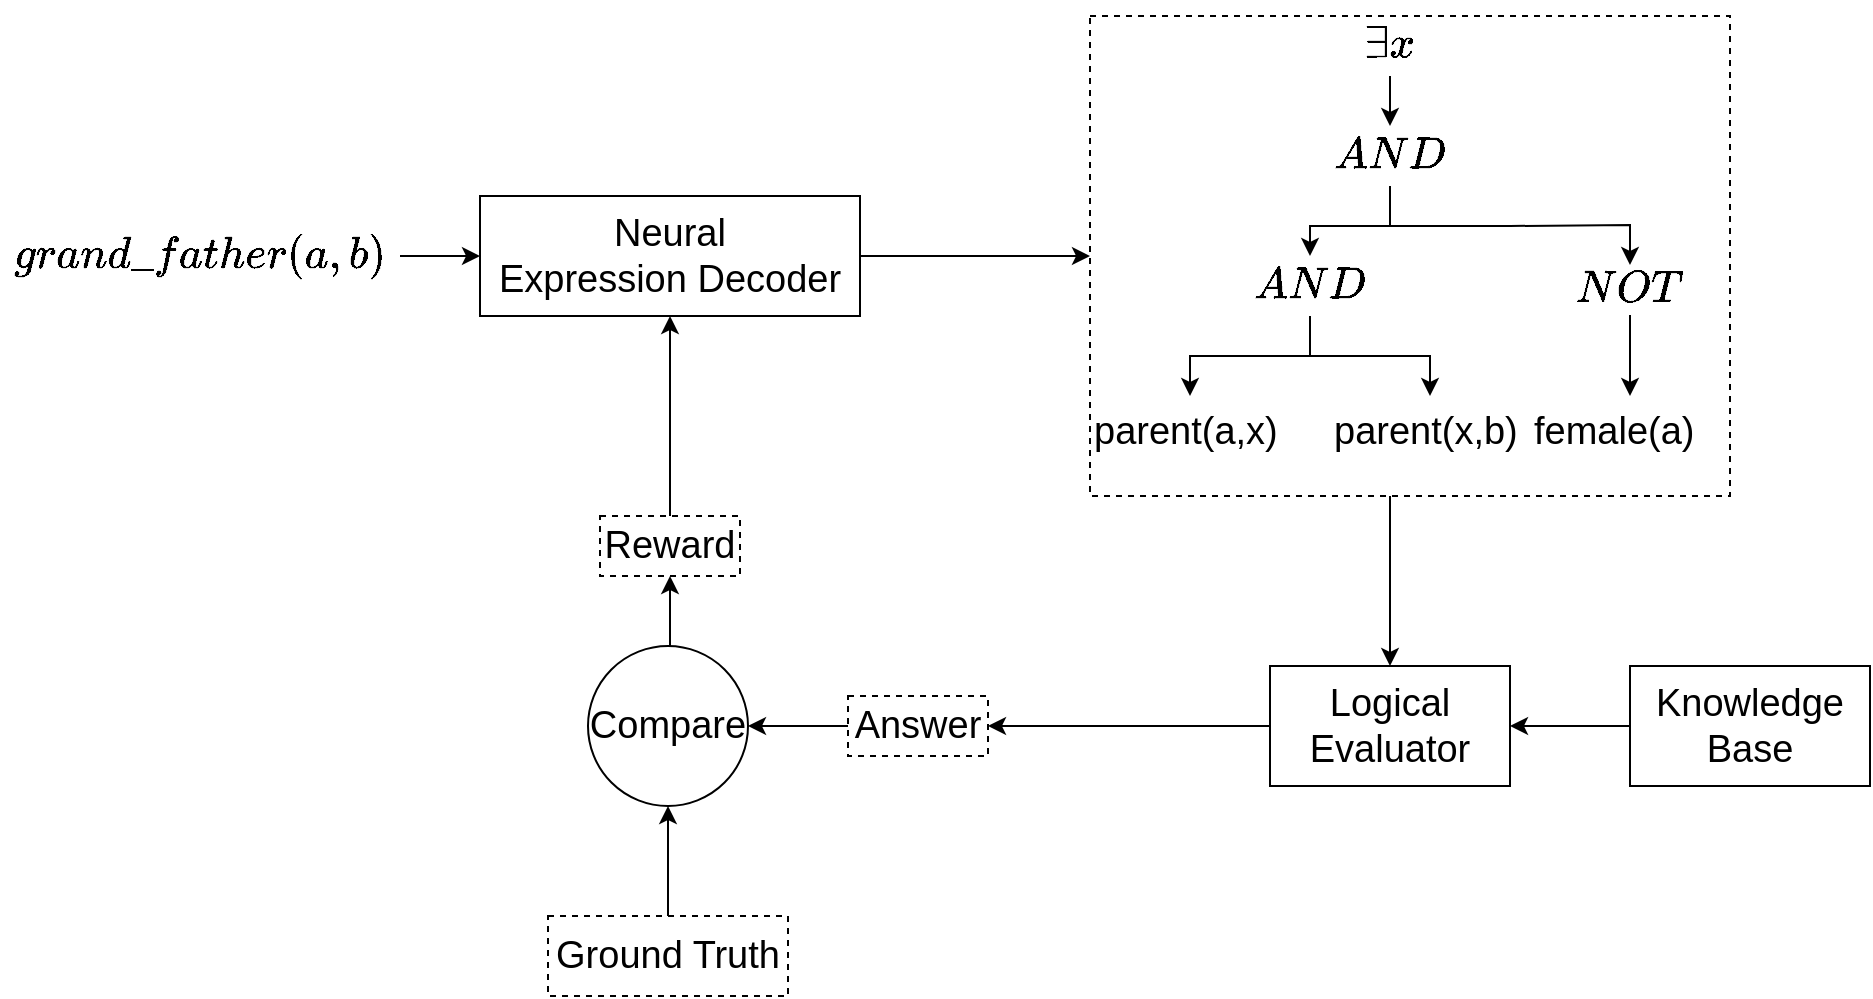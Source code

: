 <mxfile version="10.8.1" type="github"><diagram id="BeI8DHMDFHrEP4bDjmuN" name="Page-1"><mxGraphModel dx="1158" dy="758" grid="1" gridSize="10" guides="1" tooltips="1" connect="1" arrows="1" fold="1" page="1" pageScale="1" pageWidth="1100" pageHeight="850" math="1" shadow="0"><root><mxCell id="0"/><mxCell id="1" parent="0"/><mxCell id="dKdMtzHMEAxyN29hFK7c-27" style="edgeStyle=orthogonalEdgeStyle;rounded=0;orthogonalLoop=1;jettySize=auto;html=1;exitX=1;exitY=0.5;exitDx=0;exitDy=0;fontSize=19;" parent="1" source="dKdMtzHMEAxyN29hFK7c-3" target="dKdMtzHMEAxyN29hFK7c-29" edge="1"><mxGeometry relative="1" as="geometry"><mxPoint x="590" y="270" as="targetPoint"/></mxGeometry></mxCell><mxCell id="dKdMtzHMEAxyN29hFK7c-3" value="Neural &lt;br style=&quot;font-size: 19px;&quot;&gt;Expression Decoder" style="rounded=0;whiteSpace=wrap;html=1;fontSize=19;" parent="1" vertex="1"><mxGeometry x="320" y="240" width="190" height="60" as="geometry"/></mxCell><mxCell id="dKdMtzHMEAxyN29hFK7c-5" style="edgeStyle=orthogonalEdgeStyle;rounded=0;orthogonalLoop=1;jettySize=auto;html=1;exitX=1;exitY=0.5;exitDx=0;exitDy=0;entryX=0;entryY=0.5;entryDx=0;entryDy=0;fontSize=19;" parent="1" source="dKdMtzHMEAxyN29hFK7c-4" target="dKdMtzHMEAxyN29hFK7c-3" edge="1"><mxGeometry relative="1" as="geometry"/></mxCell><mxCell id="dKdMtzHMEAxyN29hFK7c-4" value="$$grand\_father(a,b)$$" style="rounded=0;whiteSpace=wrap;html=1;fontSize=19;fillColor=none;strokeColor=none;" parent="1" vertex="1"><mxGeometry x="80" y="240" width="200" height="60" as="geometry"/></mxCell><mxCell id="dKdMtzHMEAxyN29hFK7c-32" style="edgeStyle=orthogonalEdgeStyle;rounded=0;orthogonalLoop=1;jettySize=auto;html=1;exitX=0.5;exitY=1;exitDx=0;exitDy=0;fontSize=19;" parent="1" source="dKdMtzHMEAxyN29hFK7c-29" target="dKdMtzHMEAxyN29hFK7c-31" edge="1"><mxGeometry relative="1" as="geometry"/></mxCell><mxCell id="dKdMtzHMEAxyN29hFK7c-26" value="" style="group;dashed=1;strokeColor=#000000;" parent="1" vertex="1" connectable="0"><mxGeometry x="625" y="150" width="320" height="240" as="geometry"/></mxCell><mxCell id="dKdMtzHMEAxyN29hFK7c-11" value="$$\exists x $$" style="rounded=0;whiteSpace=wrap;html=1;fillColor=none;fontSize=19;strokeColor=none;" parent="dKdMtzHMEAxyN29hFK7c-26" vertex="1"><mxGeometry x="130" width="40" height="30" as="geometry"/></mxCell><mxCell id="dKdMtzHMEAxyN29hFK7c-12" value="$$AND $$" style="rounded=0;whiteSpace=wrap;html=1;fillColor=none;fontSize=19;strokeColor=none;" parent="dKdMtzHMEAxyN29hFK7c-26" vertex="1"><mxGeometry x="130" y="55" width="40" height="30" as="geometry"/></mxCell><mxCell id="dKdMtzHMEAxyN29hFK7c-13" style="edgeStyle=orthogonalEdgeStyle;rounded=0;orthogonalLoop=1;jettySize=auto;html=1;exitX=0.5;exitY=1;exitDx=0;exitDy=0;entryX=0.5;entryY=0;entryDx=0;entryDy=0;fontSize=19;" parent="dKdMtzHMEAxyN29hFK7c-26" source="dKdMtzHMEAxyN29hFK7c-11" target="dKdMtzHMEAxyN29hFK7c-12" edge="1"><mxGeometry relative="1" as="geometry"/></mxCell><mxCell id="dKdMtzHMEAxyN29hFK7c-14" value="$$AND $$" style="rounded=0;whiteSpace=wrap;html=1;fillColor=none;fontSize=19;strokeColor=none;" parent="dKdMtzHMEAxyN29hFK7c-26" vertex="1"><mxGeometry x="90" y="120" width="40" height="30" as="geometry"/></mxCell><mxCell id="dKdMtzHMEAxyN29hFK7c-16" style="edgeStyle=orthogonalEdgeStyle;rounded=0;orthogonalLoop=1;jettySize=auto;html=1;exitX=0.5;exitY=1;exitDx=0;exitDy=0;entryX=0.5;entryY=0;entryDx=0;entryDy=0;fontSize=19;" parent="dKdMtzHMEAxyN29hFK7c-26" source="dKdMtzHMEAxyN29hFK7c-12" target="dKdMtzHMEAxyN29hFK7c-14" edge="1"><mxGeometry relative="1" as="geometry"/></mxCell><mxCell id="dKdMtzHMEAxyN29hFK7c-15" value="parent(a,x)" style="text;html=1;fontSize=19;" parent="dKdMtzHMEAxyN29hFK7c-26" vertex="1"><mxGeometry y="190" width="100" height="40" as="geometry"/></mxCell><mxCell id="dKdMtzHMEAxyN29hFK7c-17" style="edgeStyle=orthogonalEdgeStyle;rounded=0;orthogonalLoop=1;jettySize=auto;html=1;exitX=0.5;exitY=1;exitDx=0;exitDy=0;entryX=0.5;entryY=0;entryDx=0;entryDy=0;fontSize=19;" parent="dKdMtzHMEAxyN29hFK7c-26" source="dKdMtzHMEAxyN29hFK7c-14" target="dKdMtzHMEAxyN29hFK7c-15" edge="1"><mxGeometry relative="1" as="geometry"/></mxCell><mxCell id="dKdMtzHMEAxyN29hFK7c-18" value="parent(x,b)" style="text;html=1;fontSize=19;" parent="dKdMtzHMEAxyN29hFK7c-26" vertex="1"><mxGeometry x="120" y="190" width="100" height="40" as="geometry"/></mxCell><mxCell id="dKdMtzHMEAxyN29hFK7c-19" style="edgeStyle=orthogonalEdgeStyle;rounded=0;orthogonalLoop=1;jettySize=auto;html=1;exitX=0.5;exitY=1;exitDx=0;exitDy=0;entryX=0.5;entryY=0;entryDx=0;entryDy=0;fontSize=19;" parent="dKdMtzHMEAxyN29hFK7c-26" source="dKdMtzHMEAxyN29hFK7c-14" target="dKdMtzHMEAxyN29hFK7c-18" edge="1"><mxGeometry relative="1" as="geometry"/></mxCell><mxCell id="dKdMtzHMEAxyN29hFK7c-22" value="$$NOT $$" style="rounded=0;whiteSpace=wrap;html=1;fillColor=none;fontSize=19;strokeColor=none;" parent="dKdMtzHMEAxyN29hFK7c-26" vertex="1"><mxGeometry x="250" y="124.5" width="40" height="25" as="geometry"/></mxCell><mxCell id="dKdMtzHMEAxyN29hFK7c-23" style="edgeStyle=orthogonalEdgeStyle;rounded=0;orthogonalLoop=1;jettySize=auto;html=1;exitX=0.5;exitY=1;exitDx=0;exitDy=0;entryX=0.5;entryY=0;entryDx=0;entryDy=0;fontSize=19;" parent="dKdMtzHMEAxyN29hFK7c-26" source="dKdMtzHMEAxyN29hFK7c-12" target="dKdMtzHMEAxyN29hFK7c-22" edge="1"><mxGeometry relative="1" as="geometry"/></mxCell><mxCell id="dKdMtzHMEAxyN29hFK7c-29" value="" style="rounded=0;whiteSpace=wrap;html=1;fillColor=none;fontSize=19;strokeColor=none;" parent="dKdMtzHMEAxyN29hFK7c-26" vertex="1"><mxGeometry width="300" height="240" as="geometry"/></mxCell><mxCell id="dKdMtzHMEAxyN29hFK7c-24" value="female(a)" style="text;html=1;fontSize=19;" parent="dKdMtzHMEAxyN29hFK7c-26" vertex="1"><mxGeometry x="220" y="190" width="100" height="40" as="geometry"/></mxCell><mxCell id="dKdMtzHMEAxyN29hFK7c-25" style="edgeStyle=orthogonalEdgeStyle;rounded=0;orthogonalLoop=1;jettySize=auto;html=1;exitX=0.5;exitY=1;exitDx=0;exitDy=0;fontSize=19;" parent="dKdMtzHMEAxyN29hFK7c-26" source="dKdMtzHMEAxyN29hFK7c-22" target="dKdMtzHMEAxyN29hFK7c-24" edge="1"><mxGeometry relative="1" as="geometry"/></mxCell><mxCell id="dKdMtzHMEAxyN29hFK7c-37" style="edgeStyle=orthogonalEdgeStyle;rounded=0;orthogonalLoop=1;jettySize=auto;html=1;exitX=0;exitY=0.5;exitDx=0;exitDy=0;fontSize=19;entryX=1;entryY=0.5;entryDx=0;entryDy=0;" parent="1" source="dKdMtzHMEAxyN29hFK7c-31" target="dKdMtzHMEAxyN29hFK7c-48" edge="1"><mxGeometry relative="1" as="geometry"><mxPoint x="550" y="507" as="targetPoint"/></mxGeometry></mxCell><mxCell id="dKdMtzHMEAxyN29hFK7c-31" value="Logical Evaluator" style="rounded=0;whiteSpace=wrap;html=1;strokeColor=#000000;fillColor=none;fontSize=19;" parent="1" vertex="1"><mxGeometry x="715" y="475" width="120" height="60" as="geometry"/></mxCell><mxCell id="dKdMtzHMEAxyN29hFK7c-36" style="edgeStyle=orthogonalEdgeStyle;rounded=0;orthogonalLoop=1;jettySize=auto;html=1;exitX=0;exitY=0.5;exitDx=0;exitDy=0;entryX=1;entryY=0.5;entryDx=0;entryDy=0;fontSize=19;" parent="1" source="dKdMtzHMEAxyN29hFK7c-35" target="dKdMtzHMEAxyN29hFK7c-31" edge="1"><mxGeometry relative="1" as="geometry"/></mxCell><mxCell id="dKdMtzHMEAxyN29hFK7c-35" value="Knowledge Base" style="rounded=0;whiteSpace=wrap;html=1;strokeColor=#000000;fillColor=none;fontSize=19;" parent="1" vertex="1"><mxGeometry x="895" y="475" width="120" height="60" as="geometry"/></mxCell><mxCell id="dKdMtzHMEAxyN29hFK7c-45" style="edgeStyle=orthogonalEdgeStyle;rounded=0;orthogonalLoop=1;jettySize=auto;html=1;exitX=0.5;exitY=0;exitDx=0;exitDy=0;entryX=0.5;entryY=1;entryDx=0;entryDy=0;fontSize=19;" parent="1" source="dKdMtzHMEAxyN29hFK7c-38" target="dKdMtzHMEAxyN29hFK7c-3" edge="1"><mxGeometry relative="1" as="geometry"/></mxCell><mxCell id="dKdMtzHMEAxyN29hFK7c-38" value="Reward" style="rounded=0;whiteSpace=wrap;html=1;strokeColor=#000000;fillColor=none;fontSize=19;dashed=1;" parent="1" vertex="1"><mxGeometry x="380" y="400" width="70" height="30" as="geometry"/></mxCell><mxCell id="dKdMtzHMEAxyN29hFK7c-46" style="edgeStyle=orthogonalEdgeStyle;rounded=0;orthogonalLoop=1;jettySize=auto;html=1;exitX=0.5;exitY=0;exitDx=0;exitDy=0;entryX=0.5;entryY=1;entryDx=0;entryDy=0;fontSize=19;" parent="1" source="dKdMtzHMEAxyN29hFK7c-39" target="dKdMtzHMEAxyN29hFK7c-38" edge="1"><mxGeometry relative="1" as="geometry"/></mxCell><mxCell id="dKdMtzHMEAxyN29hFK7c-39" value="Compare" style="ellipse;whiteSpace=wrap;html=1;aspect=fixed;strokeColor=#000000;fillColor=none;fontSize=19;" parent="1" vertex="1"><mxGeometry x="374" y="465" width="80" height="80" as="geometry"/></mxCell><mxCell id="dKdMtzHMEAxyN29hFK7c-43" style="edgeStyle=orthogonalEdgeStyle;rounded=0;orthogonalLoop=1;jettySize=auto;html=1;exitX=0.5;exitY=0;exitDx=0;exitDy=0;entryX=0.5;entryY=1;entryDx=0;entryDy=0;fontSize=19;" parent="1" source="dKdMtzHMEAxyN29hFK7c-42" target="dKdMtzHMEAxyN29hFK7c-39" edge="1"><mxGeometry relative="1" as="geometry"/></mxCell><mxCell id="dKdMtzHMEAxyN29hFK7c-42" value="Ground Truth" style="rounded=0;whiteSpace=wrap;html=1;strokeColor=#000000;fillColor=none;fontSize=19;dashed=1;" parent="1" vertex="1"><mxGeometry x="354" y="600" width="120" height="40" as="geometry"/></mxCell><mxCell id="dKdMtzHMEAxyN29hFK7c-49" style="edgeStyle=orthogonalEdgeStyle;rounded=0;orthogonalLoop=1;jettySize=auto;html=1;exitX=0;exitY=0.5;exitDx=0;exitDy=0;entryX=1;entryY=0.5;entryDx=0;entryDy=0;fontSize=19;" parent="1" source="dKdMtzHMEAxyN29hFK7c-48" target="dKdMtzHMEAxyN29hFK7c-39" edge="1"><mxGeometry relative="1" as="geometry"/></mxCell><mxCell id="dKdMtzHMEAxyN29hFK7c-48" value="Answer" style="rounded=0;whiteSpace=wrap;html=1;strokeColor=#000000;fillColor=none;fontSize=19;dashed=1;" parent="1" vertex="1"><mxGeometry x="504" y="490" width="70" height="30" as="geometry"/></mxCell></root></mxGraphModel></diagram></mxfile>